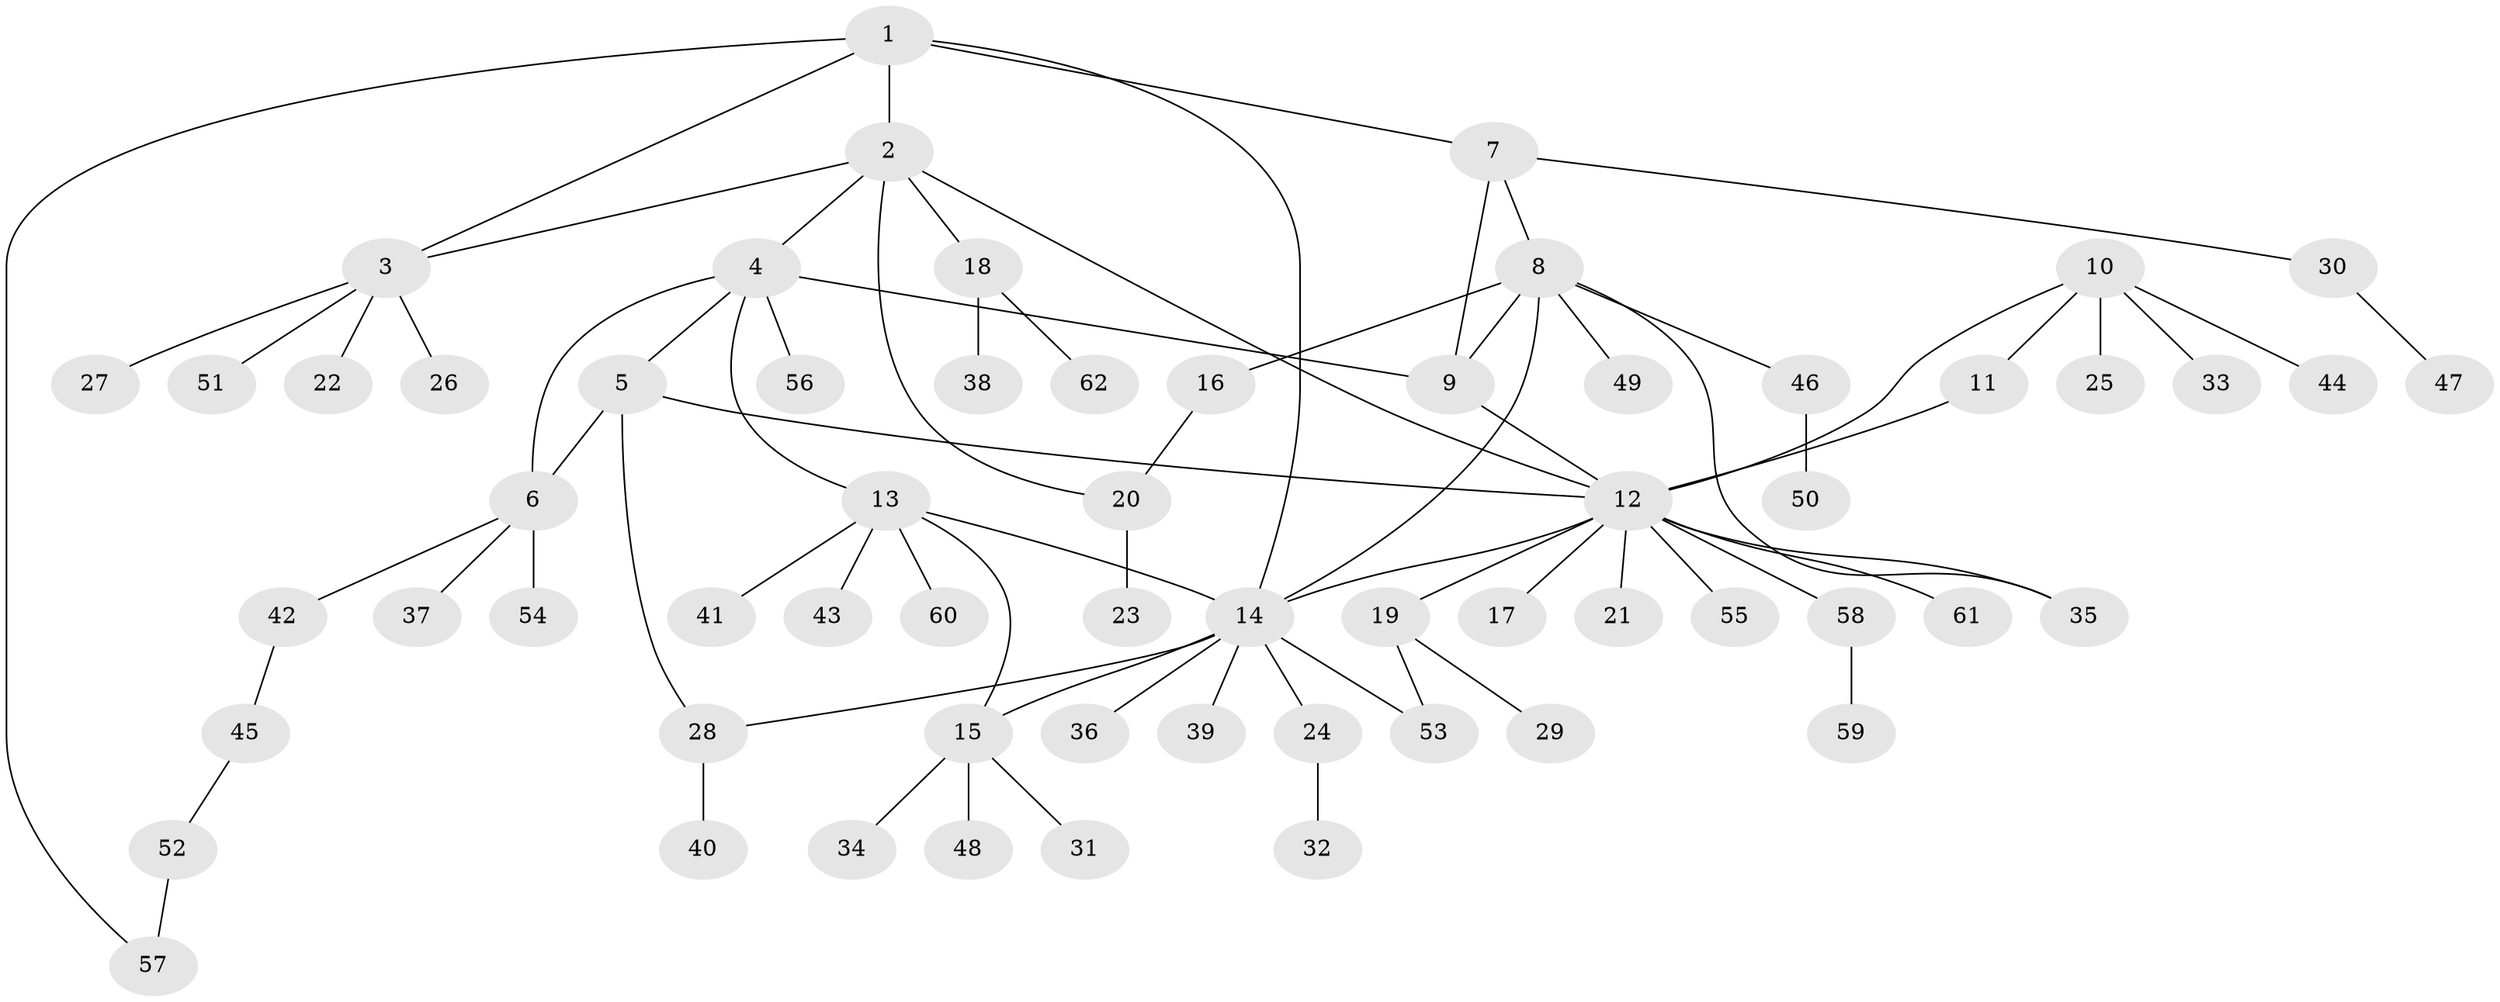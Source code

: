 // Generated by graph-tools (version 1.1) at 2025/15/03/09/25 04:15:44]
// undirected, 62 vertices, 77 edges
graph export_dot {
graph [start="1"]
  node [color=gray90,style=filled];
  1;
  2;
  3;
  4;
  5;
  6;
  7;
  8;
  9;
  10;
  11;
  12;
  13;
  14;
  15;
  16;
  17;
  18;
  19;
  20;
  21;
  22;
  23;
  24;
  25;
  26;
  27;
  28;
  29;
  30;
  31;
  32;
  33;
  34;
  35;
  36;
  37;
  38;
  39;
  40;
  41;
  42;
  43;
  44;
  45;
  46;
  47;
  48;
  49;
  50;
  51;
  52;
  53;
  54;
  55;
  56;
  57;
  58;
  59;
  60;
  61;
  62;
  1 -- 2;
  1 -- 3;
  1 -- 7;
  1 -- 14;
  1 -- 57;
  2 -- 3;
  2 -- 4;
  2 -- 12;
  2 -- 18;
  2 -- 20;
  3 -- 22;
  3 -- 26;
  3 -- 27;
  3 -- 51;
  4 -- 5;
  4 -- 6;
  4 -- 9;
  4 -- 13;
  4 -- 56;
  5 -- 6;
  5 -- 12;
  5 -- 28;
  6 -- 37;
  6 -- 42;
  6 -- 54;
  7 -- 8;
  7 -- 9;
  7 -- 30;
  8 -- 9;
  8 -- 14;
  8 -- 16;
  8 -- 35;
  8 -- 46;
  8 -- 49;
  9 -- 12;
  10 -- 11;
  10 -- 12;
  10 -- 25;
  10 -- 33;
  10 -- 44;
  11 -- 12;
  12 -- 14;
  12 -- 17;
  12 -- 19;
  12 -- 21;
  12 -- 35;
  12 -- 55;
  12 -- 58;
  12 -- 61;
  13 -- 14;
  13 -- 15;
  13 -- 41;
  13 -- 43;
  13 -- 60;
  14 -- 15;
  14 -- 24;
  14 -- 28;
  14 -- 36;
  14 -- 39;
  14 -- 53;
  15 -- 31;
  15 -- 34;
  15 -- 48;
  16 -- 20;
  18 -- 38;
  18 -- 62;
  19 -- 29;
  19 -- 53;
  20 -- 23;
  24 -- 32;
  28 -- 40;
  30 -- 47;
  42 -- 45;
  45 -- 52;
  46 -- 50;
  52 -- 57;
  58 -- 59;
}
